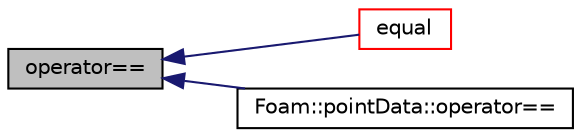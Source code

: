 digraph "operator=="
{
  bgcolor="transparent";
  edge [fontname="Helvetica",fontsize="10",labelfontname="Helvetica",labelfontsize="10"];
  node [fontname="Helvetica",fontsize="10",shape=record];
  rankdir="LR";
  Node1 [label="operator==",height=0.2,width=0.4,color="black", fillcolor="grey75", style="filled", fontcolor="black"];
  Node1 -> Node2 [dir="back",color="midnightblue",fontsize="10",style="solid",fontname="Helvetica"];
  Node2 [label="equal",height=0.2,width=0.4,color="red",URL="$a01914.html#aa5d1d8231447435af4eaf40e0cc1ef16",tooltip="Same (like operator==) "];
  Node1 -> Node3 [dir="back",color="midnightblue",fontsize="10",style="solid",fontname="Helvetica"];
  Node3 [label="Foam::pointData::operator==",height=0.2,width=0.4,color="black",URL="$a01912.html#aa6ceb3c11174e3326453baffb59ca4a6"];
}
